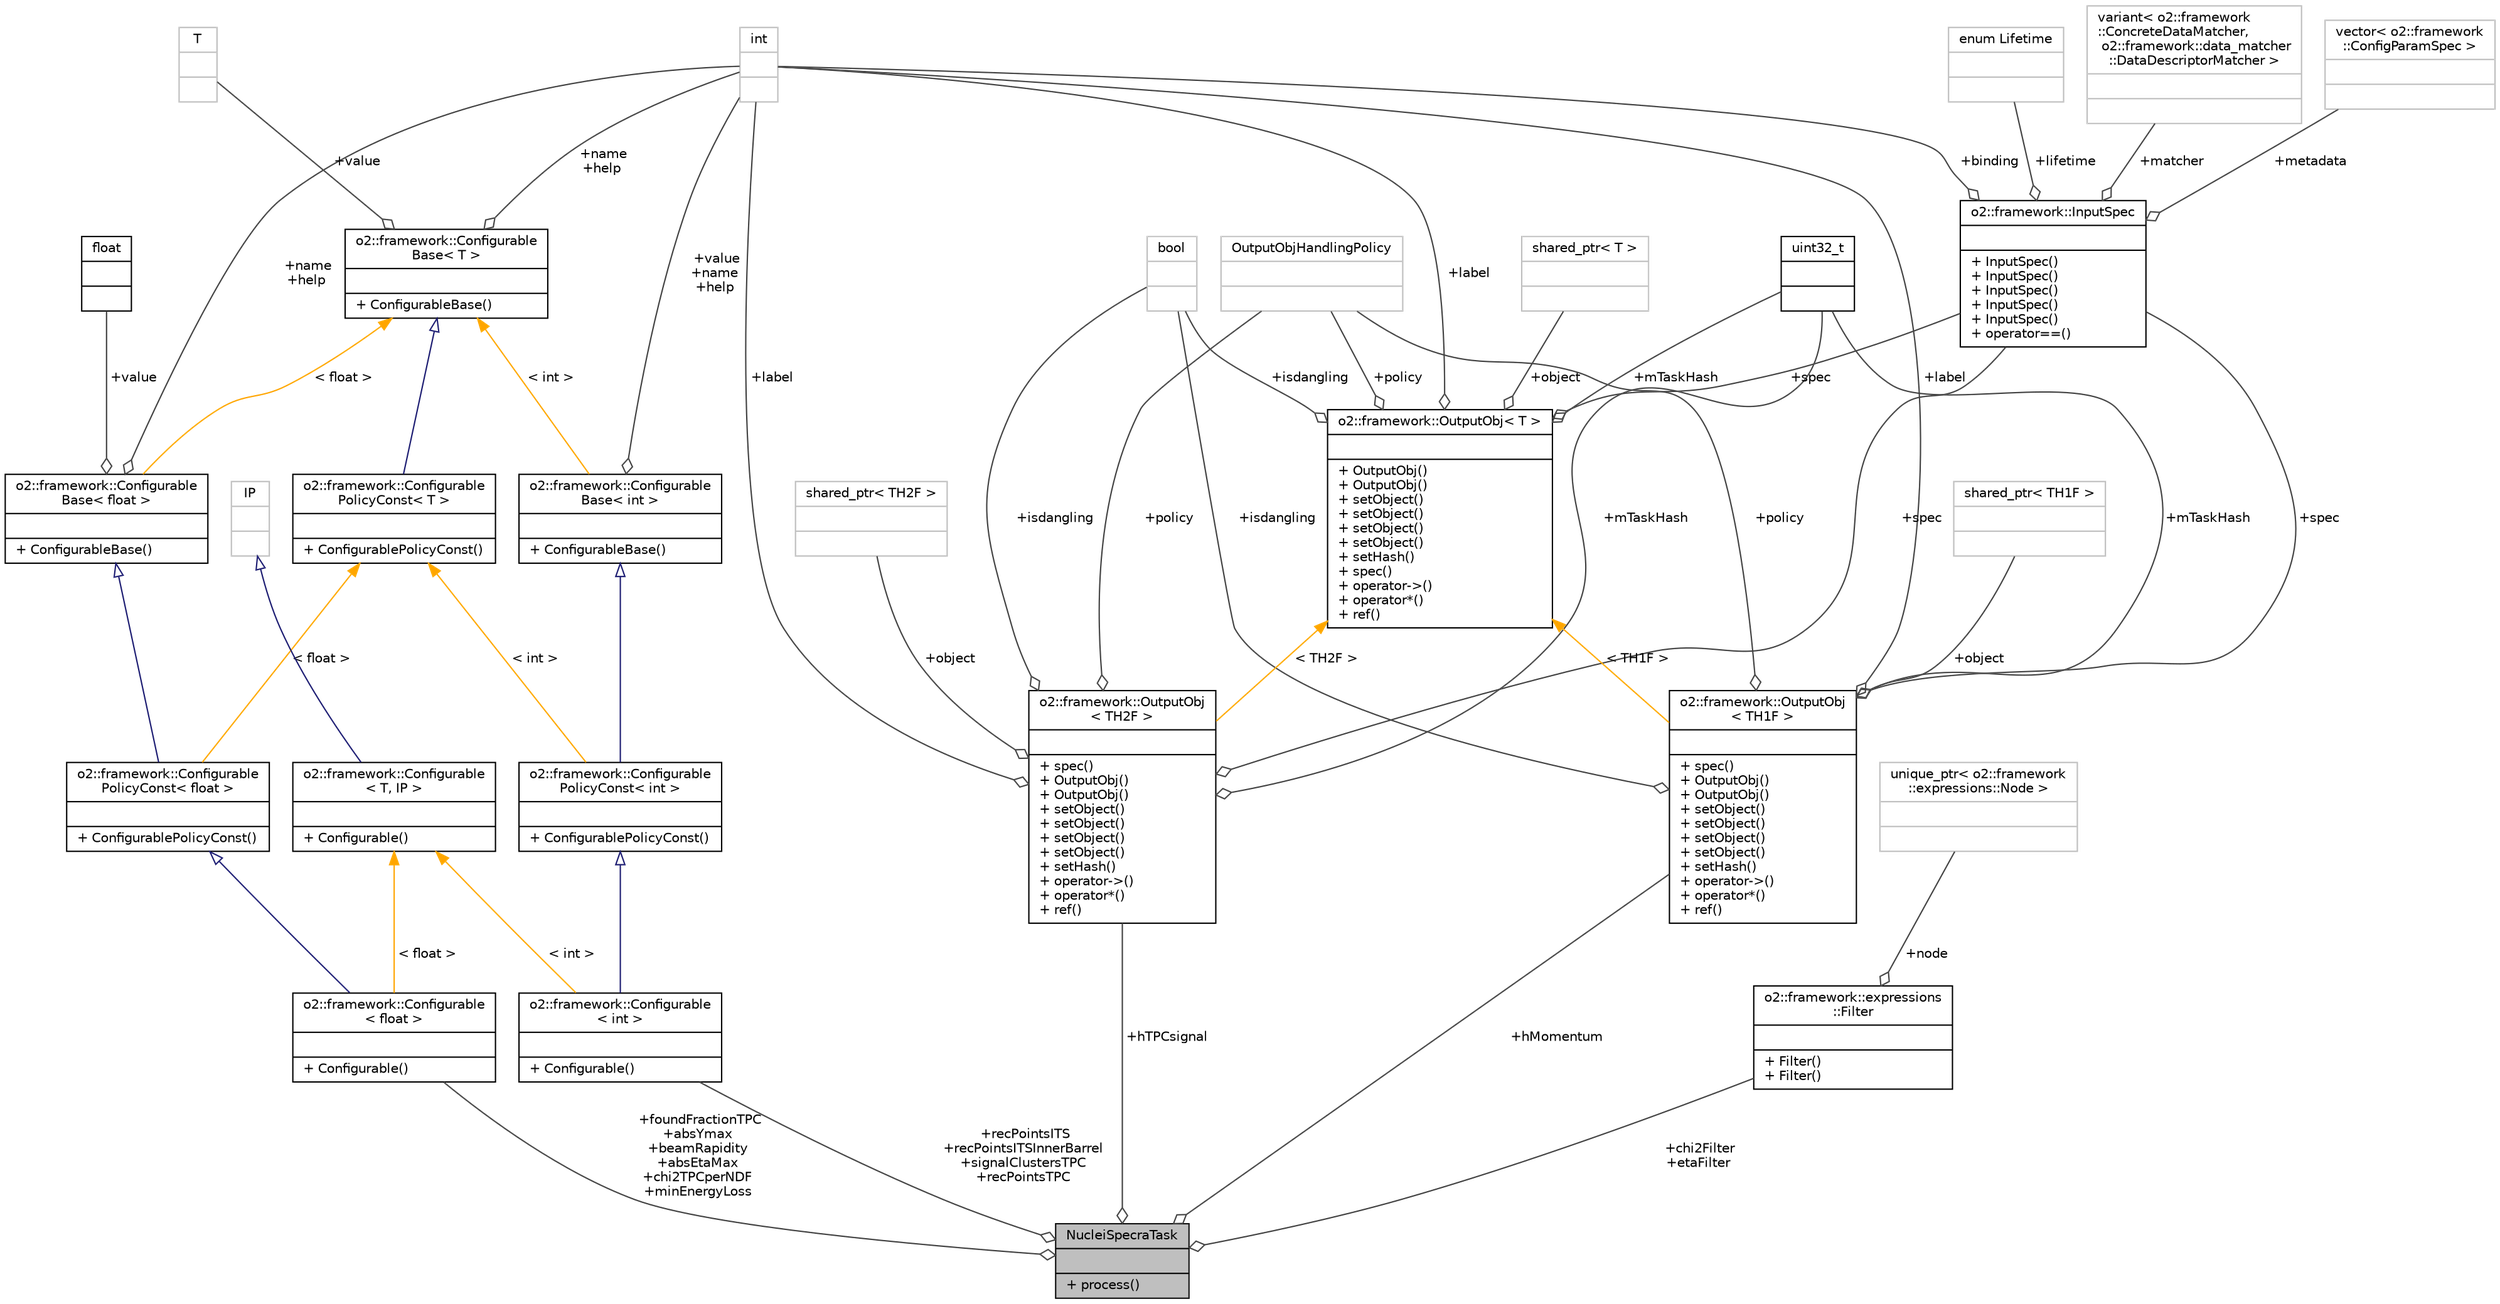 digraph "NucleiSpecraTask"
{
 // INTERACTIVE_SVG=YES
  bgcolor="transparent";
  edge [fontname="Helvetica",fontsize="10",labelfontname="Helvetica",labelfontsize="10"];
  node [fontname="Helvetica",fontsize="10",shape=record];
  Node1 [label="{NucleiSpecraTask\n||+ process()\l}",height=0.2,width=0.4,color="black", fillcolor="grey75", style="filled", fontcolor="black"];
  Node2 -> Node1 [color="grey25",fontsize="10",style="solid",label=" +recPointsITS\n+recPointsITSInnerBarrel\n+signalClustersTPC\n+recPointsTPC" ,arrowhead="odiamond",fontname="Helvetica"];
  Node2 [label="{o2::framework::Configurable\l\< int \>\n||+ Configurable()\l}",height=0.2,width=0.4,color="black",URL="$d8/d71/structo2_1_1framework_1_1Configurable.html"];
  Node3 -> Node2 [dir="back",color="midnightblue",fontsize="10",style="solid",arrowtail="onormal",fontname="Helvetica"];
  Node3 [label="{o2::framework::Configurable\lPolicyConst\< int \>\n||+ ConfigurablePolicyConst()\l}",height=0.2,width=0.4,color="black",URL="$da/def/structo2_1_1framework_1_1ConfigurablePolicyConst.html"];
  Node4 -> Node3 [dir="back",color="midnightblue",fontsize="10",style="solid",arrowtail="onormal",fontname="Helvetica"];
  Node4 [label="{o2::framework::Configurable\lBase\< int \>\n||+ ConfigurableBase()\l}",height=0.2,width=0.4,color="black",URL="$da/d2f/structo2_1_1framework_1_1ConfigurableBase.html"];
  Node5 -> Node4 [color="grey25",fontsize="10",style="solid",label=" +value\n+name\n+help" ,arrowhead="odiamond",fontname="Helvetica"];
  Node5 [label="{int\n||}",height=0.2,width=0.4,color="grey75"];
  Node6 -> Node4 [dir="back",color="orange",fontsize="10",style="solid",label=" \< int \>" ,fontname="Helvetica"];
  Node6 [label="{o2::framework::Configurable\lBase\< T \>\n||+ ConfigurableBase()\l}",height=0.2,width=0.4,color="black",URL="$da/d2f/structo2_1_1framework_1_1ConfigurableBase.html"];
  Node5 -> Node6 [color="grey25",fontsize="10",style="solid",label=" +name\n+help" ,arrowhead="odiamond",fontname="Helvetica"];
  Node7 -> Node6 [color="grey25",fontsize="10",style="solid",label=" +value" ,arrowhead="odiamond",fontname="Helvetica"];
  Node7 [label="{T\n||}",height=0.2,width=0.4,color="grey75"];
  Node8 -> Node3 [dir="back",color="orange",fontsize="10",style="solid",label=" \< int \>" ,fontname="Helvetica"];
  Node8 [label="{o2::framework::Configurable\lPolicyConst\< T \>\n||+ ConfigurablePolicyConst()\l}",height=0.2,width=0.4,color="black",URL="$da/def/structo2_1_1framework_1_1ConfigurablePolicyConst.html"];
  Node6 -> Node8 [dir="back",color="midnightblue",fontsize="10",style="solid",arrowtail="onormal",fontname="Helvetica"];
  Node9 -> Node2 [dir="back",color="orange",fontsize="10",style="solid",label=" \< int \>" ,fontname="Helvetica"];
  Node9 [label="{o2::framework::Configurable\l\< T, IP \>\n||+ Configurable()\l}",height=0.2,width=0.4,color="black",URL="$d8/d71/structo2_1_1framework_1_1Configurable.html"];
  Node10 -> Node9 [dir="back",color="midnightblue",fontsize="10",style="solid",arrowtail="onormal",fontname="Helvetica"];
  Node10 [label="{IP\n||}",height=0.2,width=0.4,color="grey75"];
  Node11 -> Node1 [color="grey25",fontsize="10",style="solid",label=" +foundFractionTPC\n+absYmax\n+beamRapidity\n+absEtaMax\n+chi2TPCperNDF\n+minEnergyLoss" ,arrowhead="odiamond",fontname="Helvetica"];
  Node11 [label="{o2::framework::Configurable\l\< float \>\n||+ Configurable()\l}",height=0.2,width=0.4,color="black",URL="$d8/d71/structo2_1_1framework_1_1Configurable.html"];
  Node12 -> Node11 [dir="back",color="midnightblue",fontsize="10",style="solid",arrowtail="onormal",fontname="Helvetica"];
  Node12 [label="{o2::framework::Configurable\lPolicyConst\< float \>\n||+ ConfigurablePolicyConst()\l}",height=0.2,width=0.4,color="black",URL="$da/def/structo2_1_1framework_1_1ConfigurablePolicyConst.html"];
  Node13 -> Node12 [dir="back",color="midnightblue",fontsize="10",style="solid",arrowtail="onormal",fontname="Helvetica"];
  Node13 [label="{o2::framework::Configurable\lBase\< float \>\n||+ ConfigurableBase()\l}",height=0.2,width=0.4,color="black",URL="$da/d2f/structo2_1_1framework_1_1ConfigurableBase.html"];
  Node14 -> Node13 [color="grey25",fontsize="10",style="solid",label=" +value" ,arrowhead="odiamond",fontname="Helvetica"];
  Node14 [label="{float\n||}",height=0.2,width=0.4,color="black",URL="$d4/dc3/classfloat.html"];
  Node5 -> Node13 [color="grey25",fontsize="10",style="solid",label=" +name\n+help" ,arrowhead="odiamond",fontname="Helvetica"];
  Node6 -> Node13 [dir="back",color="orange",fontsize="10",style="solid",label=" \< float \>" ,fontname="Helvetica"];
  Node8 -> Node12 [dir="back",color="orange",fontsize="10",style="solid",label=" \< float \>" ,fontname="Helvetica"];
  Node9 -> Node11 [dir="back",color="orange",fontsize="10",style="solid",label=" \< float \>" ,fontname="Helvetica"];
  Node15 -> Node1 [color="grey25",fontsize="10",style="solid",label=" +hTPCsignal" ,arrowhead="odiamond",fontname="Helvetica"];
  Node15 [label="{o2::framework::OutputObj\l\< TH2F \>\n||+ spec()\l+ OutputObj()\l+ OutputObj()\l+ setObject()\l+ setObject()\l+ setObject()\l+ setObject()\l+ setHash()\l+ operator-\>()\l+ operator*()\l+ ref()\l}",height=0.2,width=0.4,color="black",URL="$d4/d79/structo2_1_1framework_1_1OutputObj.html"];
  Node16 -> Node15 [color="grey25",fontsize="10",style="solid",label=" +policy" ,arrowhead="odiamond",fontname="Helvetica"];
  Node16 [label="{OutputObjHandlingPolicy\n||}",height=0.2,width=0.4,color="grey75"];
  Node17 -> Node15 [color="grey25",fontsize="10",style="solid",label=" +mTaskHash" ,arrowhead="odiamond",fontname="Helvetica"];
  Node17 [label="{uint32_t\n||}",height=0.2,width=0.4,color="black",URL="$d3/d87/classuint32__t.html"];
  Node5 -> Node15 [color="grey25",fontsize="10",style="solid",label=" +label" ,arrowhead="odiamond",fontname="Helvetica"];
  Node18 -> Node15 [color="grey25",fontsize="10",style="solid",label=" +isdangling" ,arrowhead="odiamond",fontname="Helvetica"];
  Node18 [label="{bool\n||}",height=0.2,width=0.4,color="grey75"];
  Node19 -> Node15 [color="grey25",fontsize="10",style="solid",label=" +spec" ,arrowhead="odiamond",fontname="Helvetica"];
  Node19 [label="{o2::framework::InputSpec\n||+ InputSpec()\l+ InputSpec()\l+ InputSpec()\l+ InputSpec()\l+ InputSpec()\l+ operator==()\l}",height=0.2,width=0.4,color="black",URL="$da/d96/structo2_1_1framework_1_1InputSpec.html"];
  Node20 -> Node19 [color="grey25",fontsize="10",style="solid",label=" +metadata" ,arrowhead="odiamond",fontname="Helvetica"];
  Node20 [label="{vector\< o2::framework\l::ConfigParamSpec \>\n||}",height=0.2,width=0.4,color="grey75"];
  Node21 -> Node19 [color="grey25",fontsize="10",style="solid",label=" +lifetime" ,arrowhead="odiamond",fontname="Helvetica"];
  Node21 [label="{enum Lifetime\n||}",height=0.2,width=0.4,color="grey75"];
  Node22 -> Node19 [color="grey25",fontsize="10",style="solid",label=" +matcher" ,arrowhead="odiamond",fontname="Helvetica"];
  Node22 [label="{variant\< o2::framework\l::ConcreteDataMatcher,\l o2::framework::data_matcher\l::DataDescriptorMatcher \>\n||}",height=0.2,width=0.4,color="grey75"];
  Node5 -> Node19 [color="grey25",fontsize="10",style="solid",label=" +binding" ,arrowhead="odiamond",fontname="Helvetica"];
  Node23 -> Node15 [color="grey25",fontsize="10",style="solid",label=" +object" ,arrowhead="odiamond",fontname="Helvetica"];
  Node23 [label="{shared_ptr\< TH2F \>\n||}",height=0.2,width=0.4,color="grey75"];
  Node24 -> Node15 [dir="back",color="orange",fontsize="10",style="solid",label=" \< TH2F \>" ,fontname="Helvetica"];
  Node24 [label="{o2::framework::OutputObj\< T \>\n||+ OutputObj()\l+ OutputObj()\l+ setObject()\l+ setObject()\l+ setObject()\l+ setObject()\l+ setHash()\l+ spec()\l+ operator-\>()\l+ operator*()\l+ ref()\l}",height=0.2,width=0.4,color="black",URL="$d4/d79/structo2_1_1framework_1_1OutputObj.html"];
  Node16 -> Node24 [color="grey25",fontsize="10",style="solid",label=" +policy" ,arrowhead="odiamond",fontname="Helvetica"];
  Node17 -> Node24 [color="grey25",fontsize="10",style="solid",label=" +mTaskHash" ,arrowhead="odiamond",fontname="Helvetica"];
  Node5 -> Node24 [color="grey25",fontsize="10",style="solid",label=" +label" ,arrowhead="odiamond",fontname="Helvetica"];
  Node25 -> Node24 [color="grey25",fontsize="10",style="solid",label=" +object" ,arrowhead="odiamond",fontname="Helvetica"];
  Node25 [label="{shared_ptr\< T \>\n||}",height=0.2,width=0.4,color="grey75"];
  Node18 -> Node24 [color="grey25",fontsize="10",style="solid",label=" +isdangling" ,arrowhead="odiamond",fontname="Helvetica"];
  Node19 -> Node24 [color="grey25",fontsize="10",style="solid",label=" +spec" ,arrowhead="odiamond",fontname="Helvetica"];
  Node26 -> Node1 [color="grey25",fontsize="10",style="solid",label=" +hMomentum" ,arrowhead="odiamond",fontname="Helvetica"];
  Node26 [label="{o2::framework::OutputObj\l\< TH1F \>\n||+ spec()\l+ OutputObj()\l+ OutputObj()\l+ setObject()\l+ setObject()\l+ setObject()\l+ setObject()\l+ setHash()\l+ operator-\>()\l+ operator*()\l+ ref()\l}",height=0.2,width=0.4,color="black",URL="$d4/d79/structo2_1_1framework_1_1OutputObj.html"];
  Node16 -> Node26 [color="grey25",fontsize="10",style="solid",label=" +policy" ,arrowhead="odiamond",fontname="Helvetica"];
  Node17 -> Node26 [color="grey25",fontsize="10",style="solid",label=" +mTaskHash" ,arrowhead="odiamond",fontname="Helvetica"];
  Node5 -> Node26 [color="grey25",fontsize="10",style="solid",label=" +label" ,arrowhead="odiamond",fontname="Helvetica"];
  Node18 -> Node26 [color="grey25",fontsize="10",style="solid",label=" +isdangling" ,arrowhead="odiamond",fontname="Helvetica"];
  Node19 -> Node26 [color="grey25",fontsize="10",style="solid",label=" +spec" ,arrowhead="odiamond",fontname="Helvetica"];
  Node27 -> Node26 [color="grey25",fontsize="10",style="solid",label=" +object" ,arrowhead="odiamond",fontname="Helvetica"];
  Node27 [label="{shared_ptr\< TH1F \>\n||}",height=0.2,width=0.4,color="grey75"];
  Node24 -> Node26 [dir="back",color="orange",fontsize="10",style="solid",label=" \< TH1F \>" ,fontname="Helvetica"];
  Node28 -> Node1 [color="grey25",fontsize="10",style="solid",label=" +chi2Filter\n+etaFilter" ,arrowhead="odiamond",fontname="Helvetica"];
  Node28 [label="{o2::framework::expressions\l::Filter\n||+ Filter()\l+ Filter()\l}",height=0.2,width=0.4,color="black",URL="$d1/d9a/structo2_1_1framework_1_1expressions_1_1Filter.html",tooltip="A struct, containing the root of the expression tree. "];
  Node29 -> Node28 [color="grey25",fontsize="10",style="solid",label=" +node" ,arrowhead="odiamond",fontname="Helvetica"];
  Node29 [label="{unique_ptr\< o2::framework\l::expressions::Node \>\n||}",height=0.2,width=0.4,color="grey75"];
}
